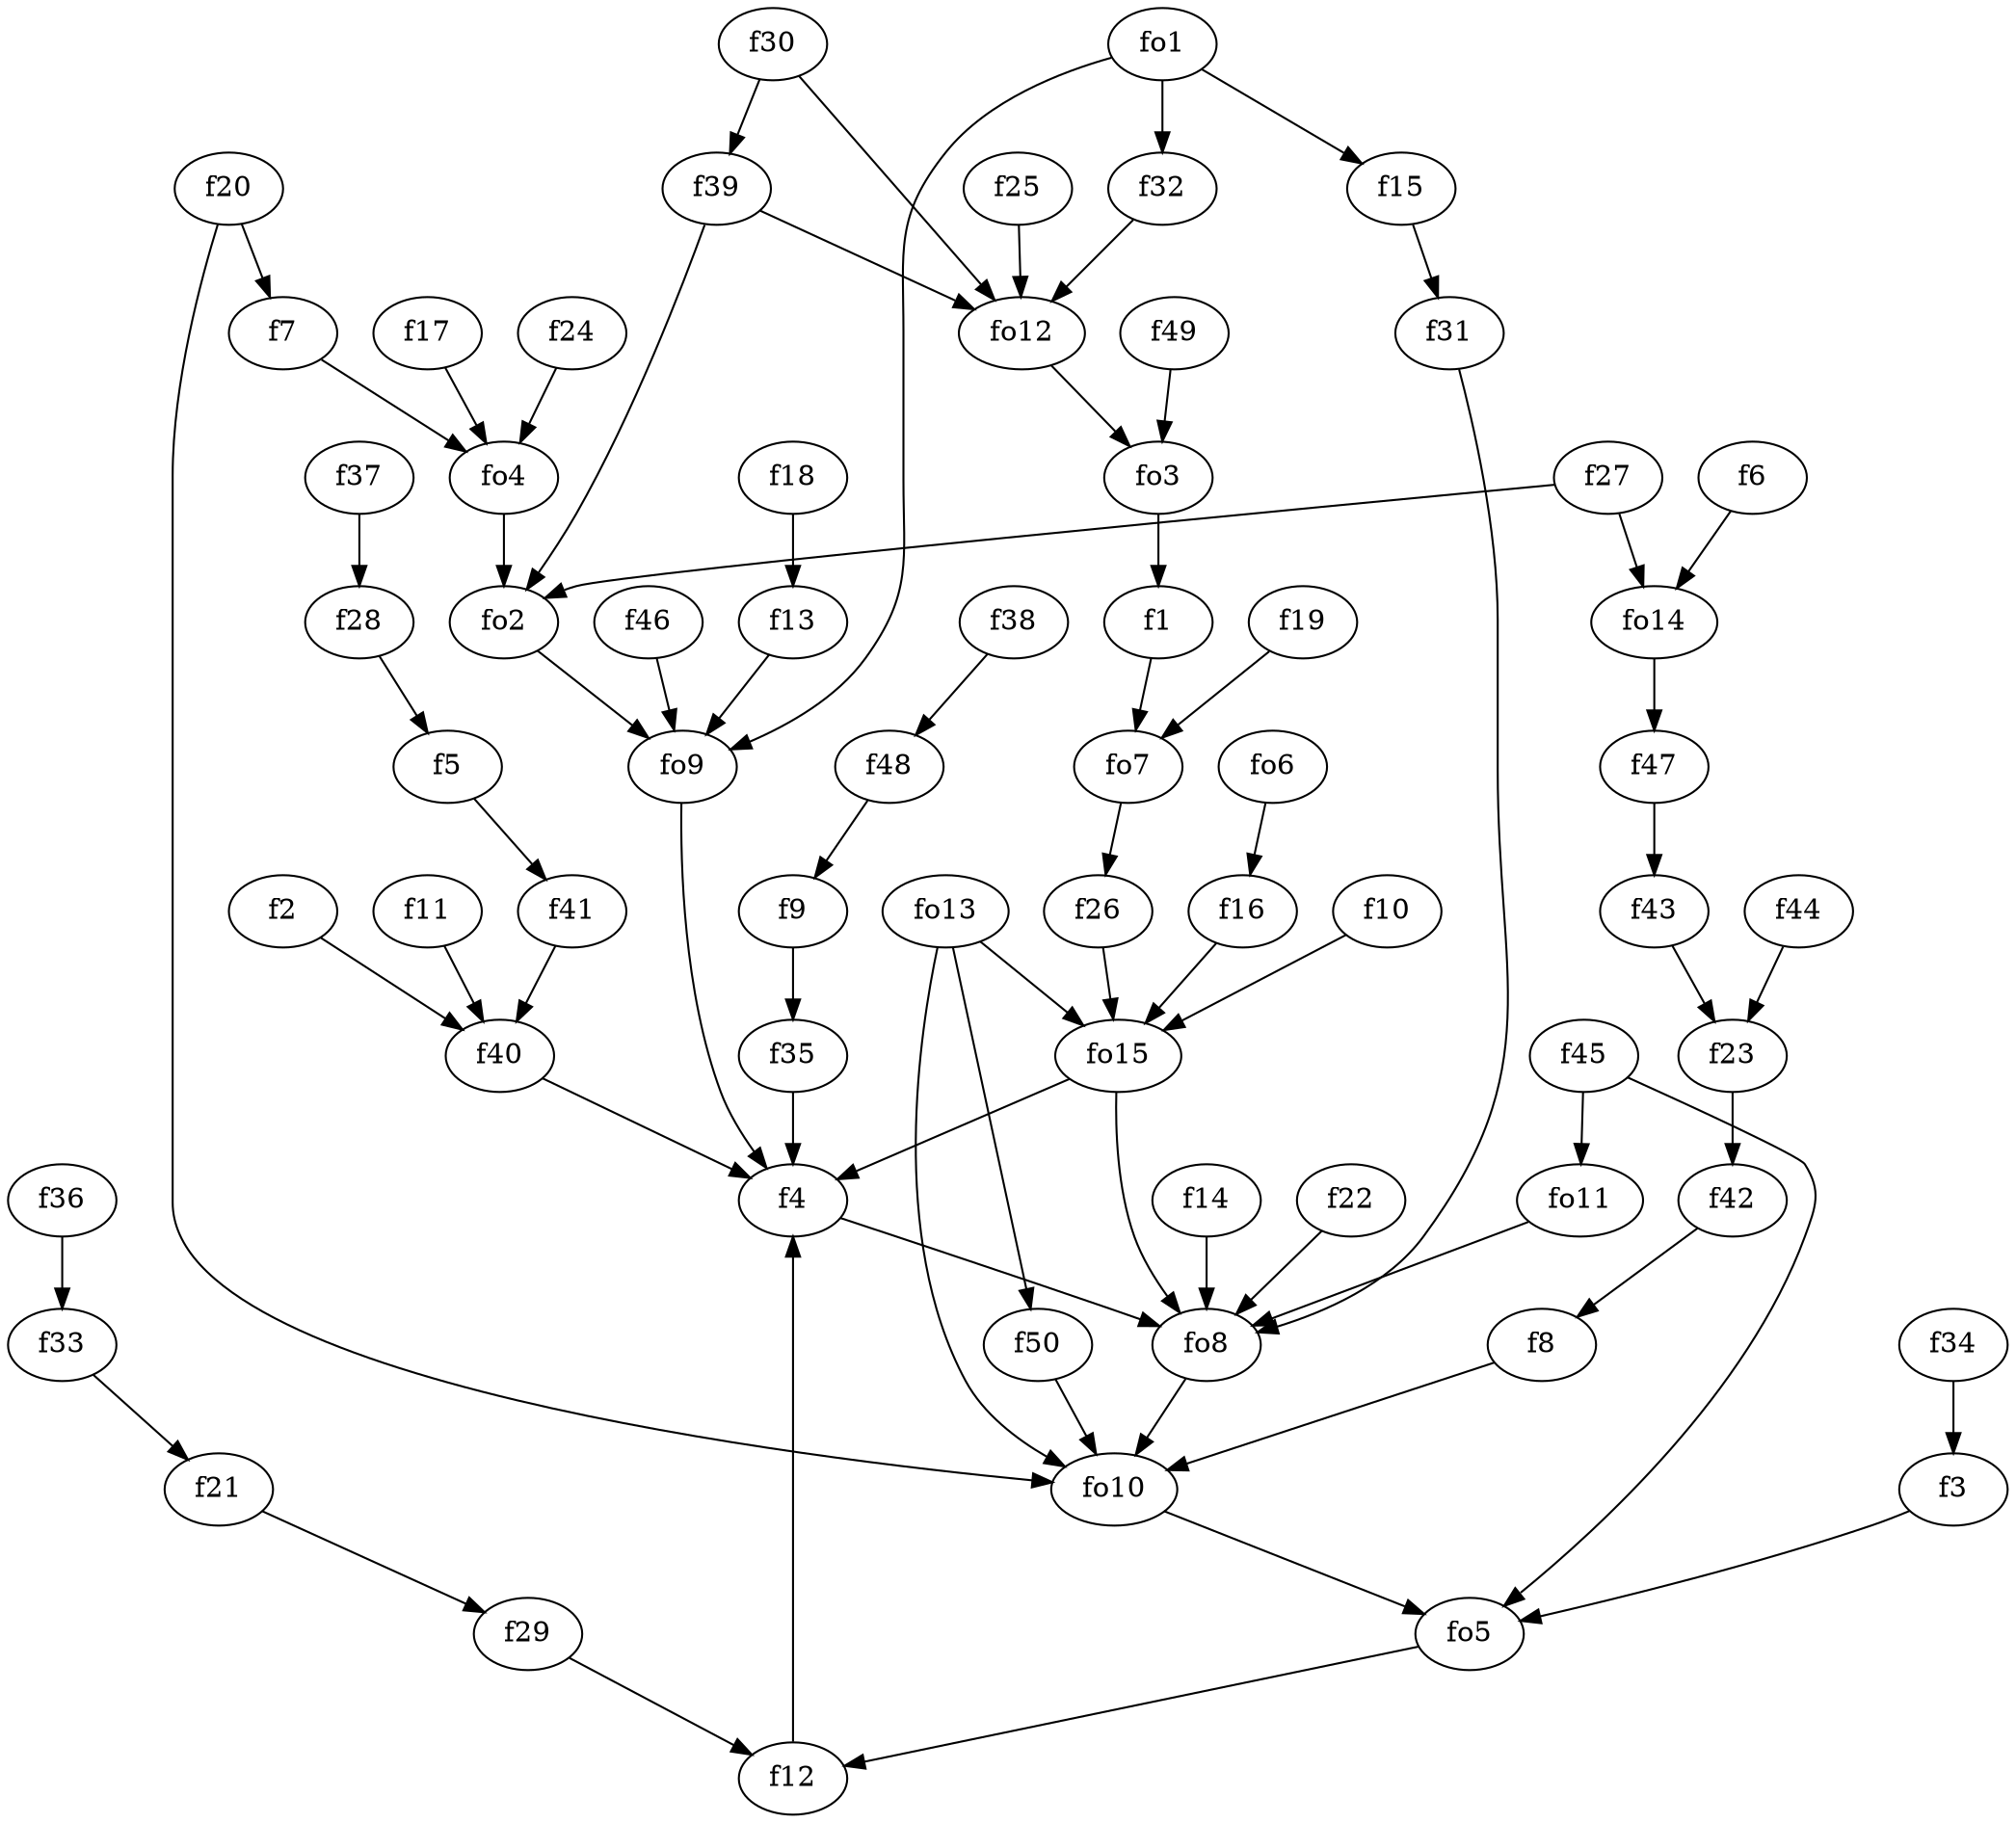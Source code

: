 strict digraph  {
f1;
f2;
f3;
f4;
f5;
f6;
f7;
f8;
f9;
f10;
f11;
f12;
f13;
f14;
f15;
f16;
f17;
f18;
f19;
f20;
f21;
f22;
f23;
f24;
f25;
f26;
f27;
f28;
f29;
f30;
f31;
f32;
f33;
f34;
f35;
f36;
f37;
f38;
f39;
f40;
f41;
f42;
f43;
f44;
f45;
f46;
f47;
f48;
f49;
f50;
fo1;
fo2;
fo3;
fo4;
fo5;
fo6;
fo7;
fo8;
fo9;
fo10;
fo11;
fo12;
fo13;
fo14;
fo15;
f1 -> fo7  [weight=2];
f2 -> f40  [weight=2];
f3 -> fo5  [weight=2];
f4 -> fo8  [weight=2];
f5 -> f41  [weight=2];
f6 -> fo14  [weight=2];
f7 -> fo4  [weight=2];
f8 -> fo10  [weight=2];
f9 -> f35  [weight=2];
f10 -> fo15  [weight=2];
f11 -> f40  [weight=2];
f12 -> f4  [weight=2];
f13 -> fo9  [weight=2];
f14 -> fo8  [weight=2];
f15 -> f31  [weight=2];
f16 -> fo15  [weight=2];
f17 -> fo4  [weight=2];
f18 -> f13  [weight=2];
f19 -> fo7  [weight=2];
f20 -> fo10  [weight=2];
f20 -> f7  [weight=2];
f21 -> f29  [weight=2];
f22 -> fo8  [weight=2];
f23 -> f42  [weight=2];
f24 -> fo4  [weight=2];
f25 -> fo12  [weight=2];
f26 -> fo15  [weight=2];
f27 -> fo14  [weight=2];
f27 -> fo2  [weight=2];
f28 -> f5  [weight=2];
f29 -> f12  [weight=2];
f30 -> f39  [weight=2];
f30 -> fo12  [weight=2];
f31 -> fo8  [weight=2];
f32 -> fo12  [weight=2];
f33 -> f21  [weight=2];
f34 -> f3  [weight=2];
f35 -> f4  [weight=2];
f36 -> f33  [weight=2];
f37 -> f28  [weight=2];
f38 -> f48  [weight=2];
f39 -> fo2  [weight=2];
f39 -> fo12  [weight=2];
f40 -> f4  [weight=2];
f41 -> f40  [weight=2];
f42 -> f8  [weight=2];
f43 -> f23  [weight=2];
f44 -> f23  [weight=2];
f45 -> fo5  [weight=2];
f45 -> fo11  [weight=2];
f46 -> fo9  [weight=2];
f47 -> f43  [weight=2];
f48 -> f9  [weight=2];
f49 -> fo3  [weight=2];
f50 -> fo10  [weight=2];
fo1 -> f15  [weight=2];
fo1 -> f32  [weight=2];
fo1 -> fo9  [weight=2];
fo2 -> fo9  [weight=2];
fo3 -> f1  [weight=2];
fo4 -> fo2  [weight=2];
fo5 -> f12  [weight=2];
fo6 -> f16  [weight=2];
fo7 -> f26  [weight=2];
fo8 -> fo10  [weight=2];
fo9 -> f4  [weight=2];
fo10 -> fo5  [weight=2];
fo11 -> fo8  [weight=2];
fo12 -> fo3  [weight=2];
fo13 -> f50  [weight=2];
fo13 -> fo15  [weight=2];
fo13 -> fo10  [weight=2];
fo14 -> f47  [weight=2];
fo15 -> fo8  [weight=2];
fo15 -> f4  [weight=2];
}
